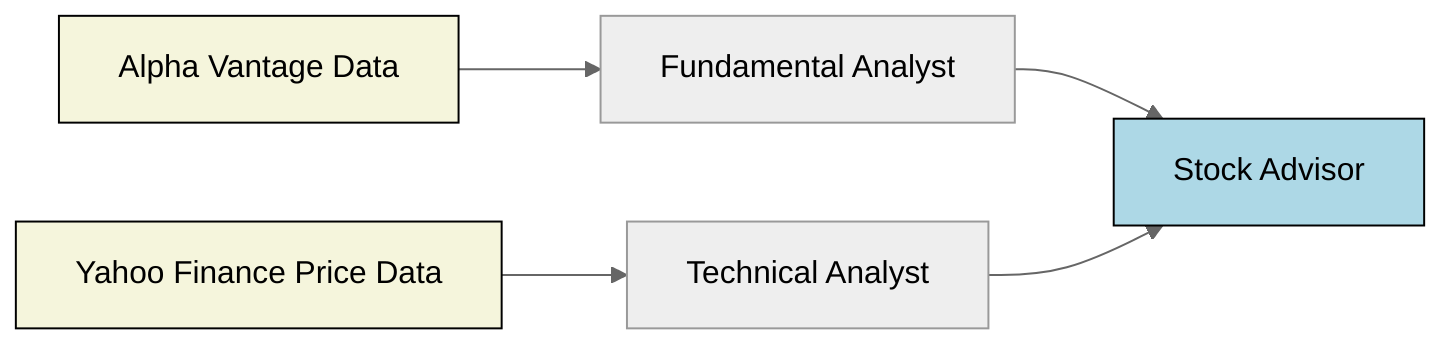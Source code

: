 ---
config:
  look: classic
  theme: neutral
---
flowchart LR
    AV["Alpha Vantage Data"] --> F["Fundamental Analyst"]
    F --> A["Stock Advisor"]
    TA["Yahoo Finance Price Data"] --> T["Technical Analyst"]
    T --> A

    classDef beige fill:#F5F5DC,stroke:black
    class AV,TA beige

    classDef lightBlue fill:#ADD8E6,stroke:black
    class A lightBlue